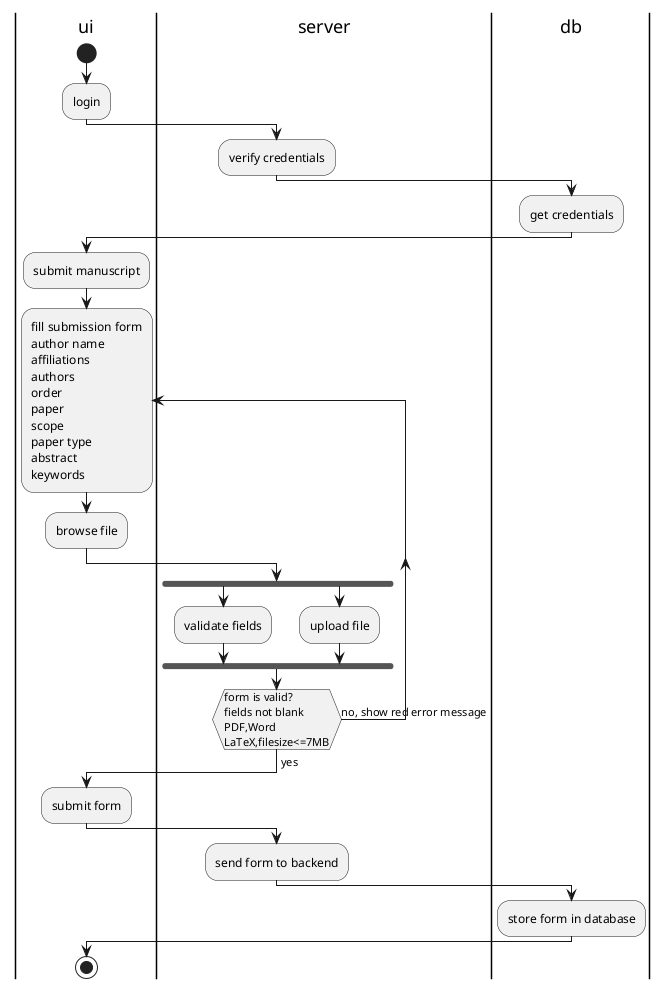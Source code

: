 @startuml
|ui|
start
:login;

|server|
:verify credentials;

|db|
:get credentials;

|ui|
:submit manuscript;

'|server|
'':get submission form;

|ui|
repeat :fill submission form\nauthor name\naffiliations\nauthors\norder\npaper\nscope\npaper type\nabstract\nkeywords;
:browse file;

|server|
fork
    :validate fields;
fork again
    :upload file;
end fork


repeat while (form is valid?\nfields not blank\nPDF,Word\nLaTeX,filesize<=7MB) is (no, show red error message)
-> yes;

|ui|
:submit form;

|server|
:send form to backend;

|db|
:store form in database;

|ui|
stop

@enduml

